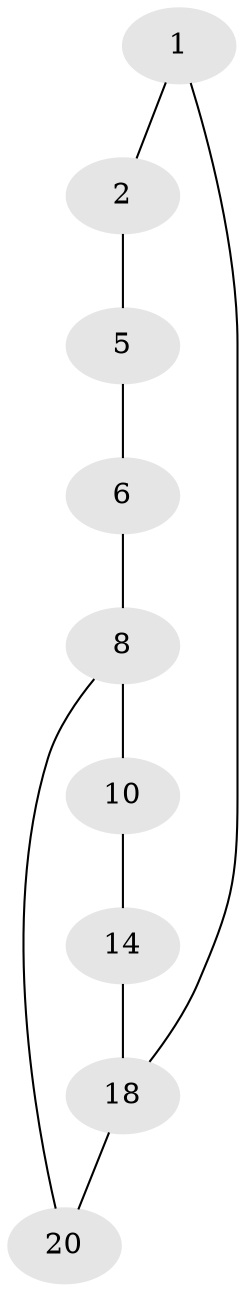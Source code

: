 // Generated by graph-tools (version 1.1) at 2025/46/02/15/25 05:46:28]
// undirected, 9 vertices, 10 edges
graph export_dot {
graph [start="1"]
  node [color=gray90,style=filled];
  1 [super="+3+7+9"];
  2 [super="+4+9"];
  5 [super="+17"];
  6 [super="+12+15"];
  8 [super="+11+13"];
  10 [super="+15"];
  14 [super="+16"];
  18;
  20 [super="+12"];
  1 -- 2;
  1 -- 18;
  2 -- 5;
  5 -- 6;
  6 -- 8;
  8 -- 10;
  8 -- 20;
  10 -- 14;
  14 -- 18;
  18 -- 20;
}
